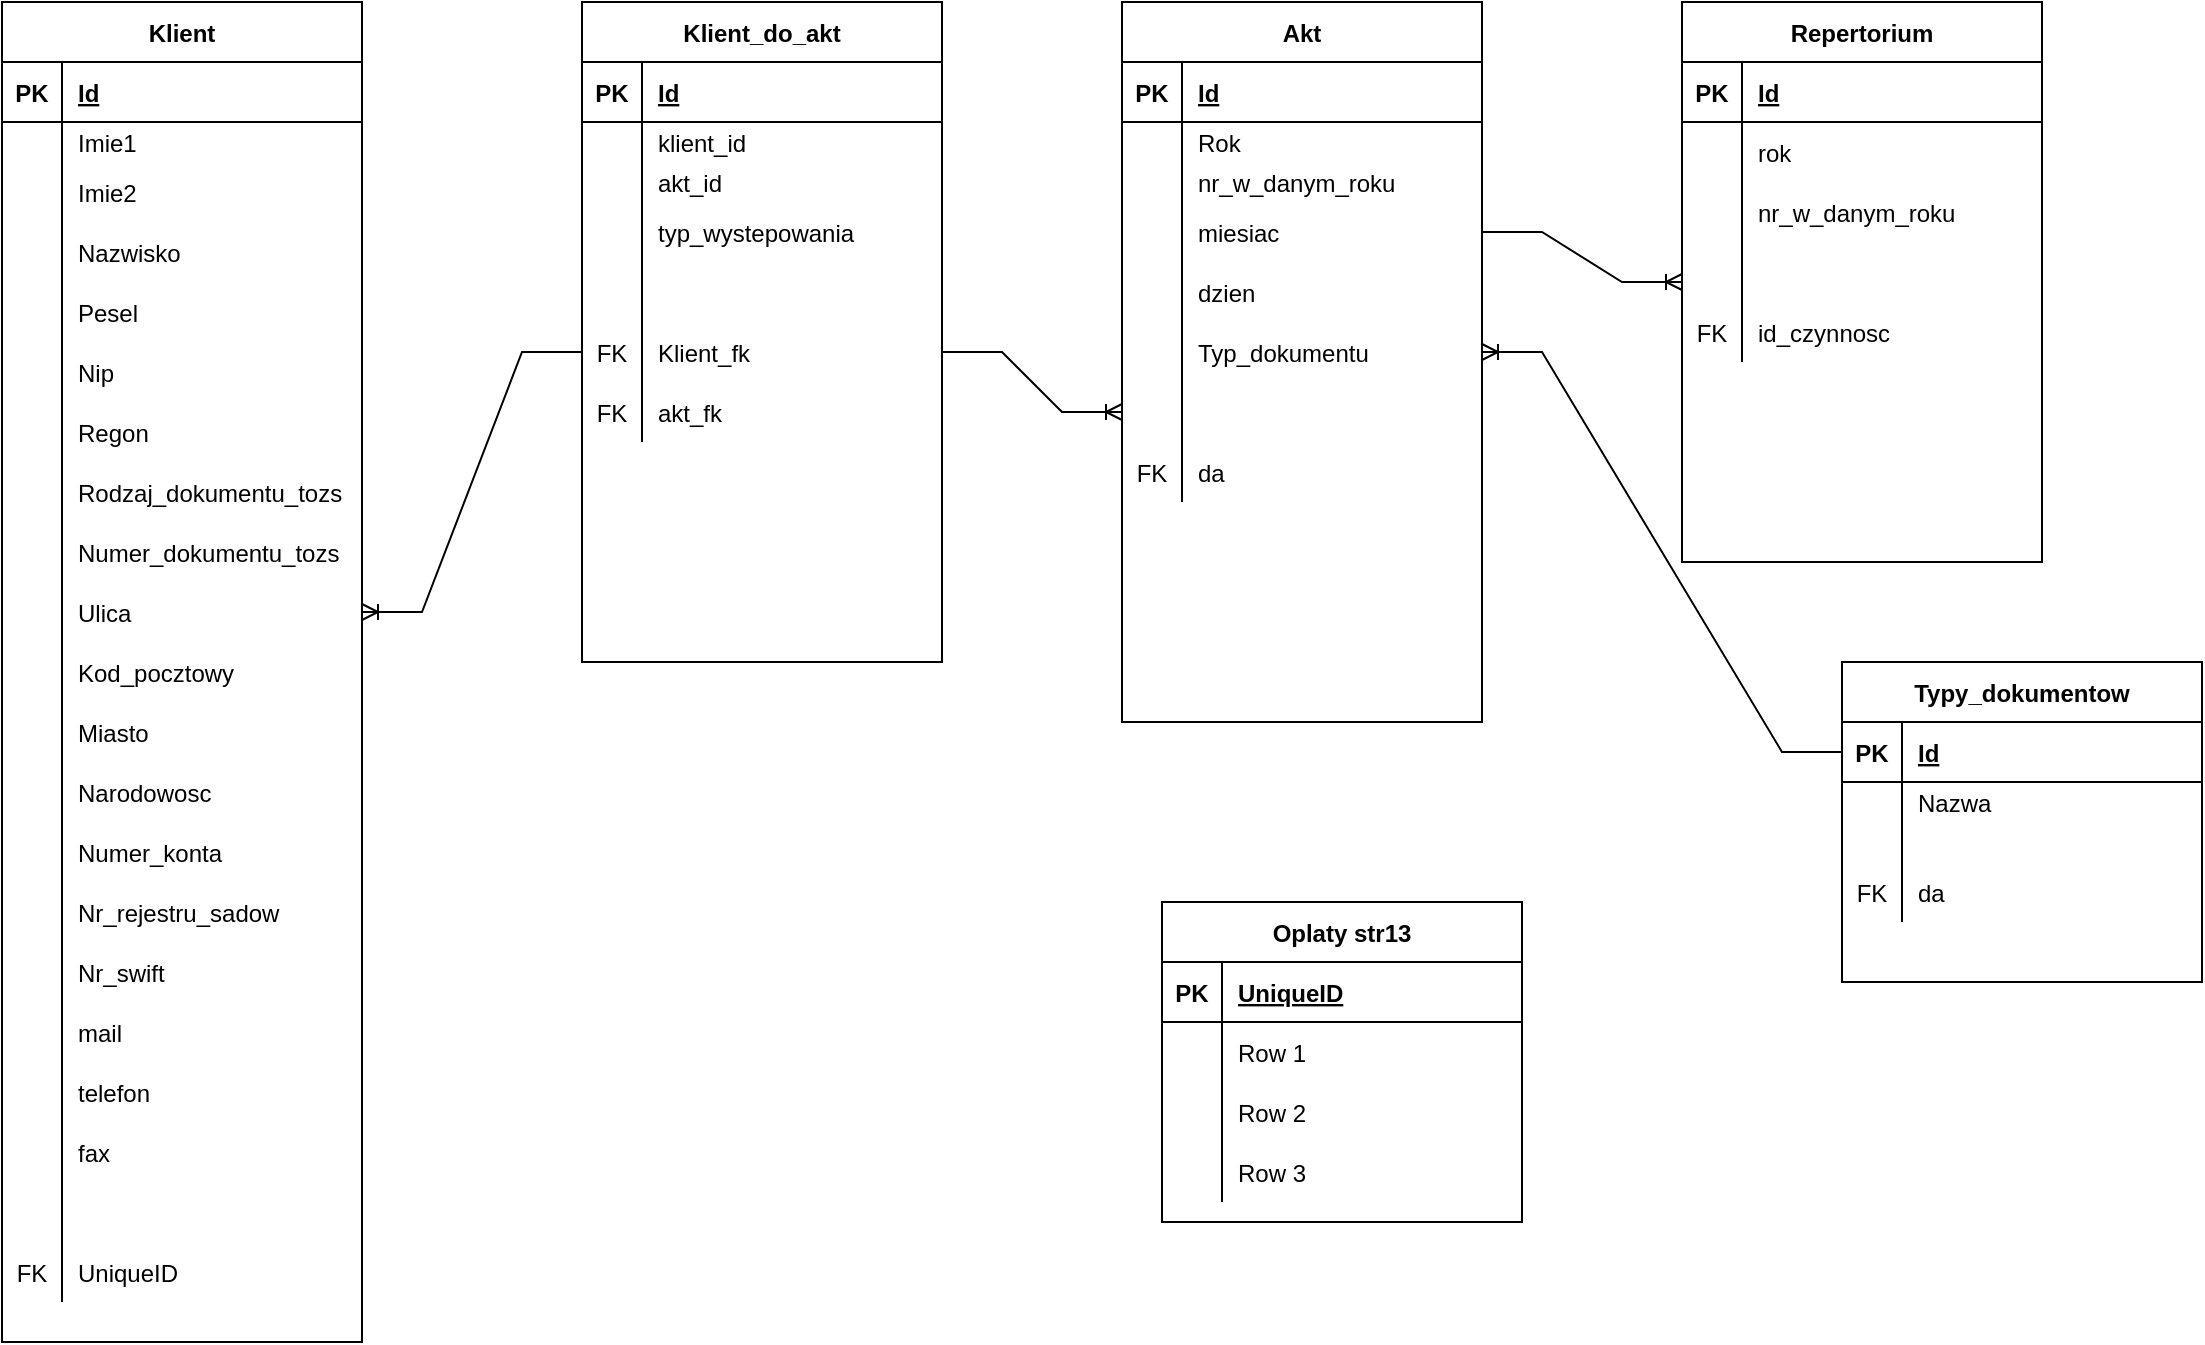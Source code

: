 <mxfile version="16.6.0" type="github">
  <diagram id="0uTQy1WssUXq1mA1DZ4O" name="Page-1">
    <mxGraphModel dx="1038" dy="1406" grid="1" gridSize="10" guides="1" tooltips="1" connect="1" arrows="1" fold="1" page="1" pageScale="1" pageWidth="1169" pageHeight="827" math="0" shadow="0">
      <root>
        <mxCell id="0" />
        <mxCell id="1" parent="0" />
        <mxCell id="pGgIDMDmdiVWQt8BRxln-1" value="Klient" style="shape=table;startSize=30;container=1;collapsible=1;childLayout=tableLayout;fixedRows=1;rowLines=0;fontStyle=1;align=center;resizeLast=1;" parent="1" vertex="1">
          <mxGeometry x="60" y="-750" width="180" height="670" as="geometry" />
        </mxCell>
        <mxCell id="pGgIDMDmdiVWQt8BRxln-2" value="" style="shape=tableRow;horizontal=0;startSize=0;swimlaneHead=0;swimlaneBody=0;fillColor=none;collapsible=0;dropTarget=0;points=[[0,0.5],[1,0.5]];portConstraint=eastwest;top=0;left=0;right=0;bottom=1;" parent="pGgIDMDmdiVWQt8BRxln-1" vertex="1">
          <mxGeometry y="30" width="180" height="30" as="geometry" />
        </mxCell>
        <mxCell id="pGgIDMDmdiVWQt8BRxln-3" value="PK" style="shape=partialRectangle;connectable=0;fillColor=none;top=0;left=0;bottom=0;right=0;fontStyle=1;overflow=hidden;" parent="pGgIDMDmdiVWQt8BRxln-2" vertex="1">
          <mxGeometry width="30" height="30" as="geometry">
            <mxRectangle width="30" height="30" as="alternateBounds" />
          </mxGeometry>
        </mxCell>
        <mxCell id="pGgIDMDmdiVWQt8BRxln-4" value="Id" style="shape=partialRectangle;connectable=0;fillColor=none;top=0;left=0;bottom=0;right=0;align=left;spacingLeft=6;fontStyle=5;overflow=hidden;" parent="pGgIDMDmdiVWQt8BRxln-2" vertex="1">
          <mxGeometry x="30" width="150" height="30" as="geometry">
            <mxRectangle width="150" height="30" as="alternateBounds" />
          </mxGeometry>
        </mxCell>
        <mxCell id="pGgIDMDmdiVWQt8BRxln-5" value="" style="shape=tableRow;horizontal=0;startSize=0;swimlaneHead=0;swimlaneBody=0;fillColor=none;collapsible=0;dropTarget=0;points=[[0,0.5],[1,0.5]];portConstraint=eastwest;top=0;left=0;right=0;bottom=0;" parent="pGgIDMDmdiVWQt8BRxln-1" vertex="1">
          <mxGeometry y="60" width="180" height="20" as="geometry" />
        </mxCell>
        <mxCell id="pGgIDMDmdiVWQt8BRxln-6" value="" style="shape=partialRectangle;connectable=0;fillColor=none;top=0;left=0;bottom=0;right=0;editable=1;overflow=hidden;" parent="pGgIDMDmdiVWQt8BRxln-5" vertex="1">
          <mxGeometry width="30" height="20" as="geometry">
            <mxRectangle width="30" height="20" as="alternateBounds" />
          </mxGeometry>
        </mxCell>
        <mxCell id="pGgIDMDmdiVWQt8BRxln-7" value="Imie1" style="shape=partialRectangle;connectable=0;fillColor=none;top=0;left=0;bottom=0;right=0;align=left;spacingLeft=6;overflow=hidden;" parent="pGgIDMDmdiVWQt8BRxln-5" vertex="1">
          <mxGeometry x="30" width="150" height="20" as="geometry">
            <mxRectangle width="150" height="20" as="alternateBounds" />
          </mxGeometry>
        </mxCell>
        <mxCell id="pGgIDMDmdiVWQt8BRxln-8" value="" style="shape=tableRow;horizontal=0;startSize=0;swimlaneHead=0;swimlaneBody=0;fillColor=none;collapsible=0;dropTarget=0;points=[[0,0.5],[1,0.5]];portConstraint=eastwest;top=0;left=0;right=0;bottom=0;" parent="pGgIDMDmdiVWQt8BRxln-1" vertex="1">
          <mxGeometry y="80" width="180" height="30" as="geometry" />
        </mxCell>
        <mxCell id="pGgIDMDmdiVWQt8BRxln-9" value="" style="shape=partialRectangle;connectable=0;fillColor=none;top=0;left=0;bottom=0;right=0;editable=1;overflow=hidden;" parent="pGgIDMDmdiVWQt8BRxln-8" vertex="1">
          <mxGeometry width="30" height="30" as="geometry">
            <mxRectangle width="30" height="30" as="alternateBounds" />
          </mxGeometry>
        </mxCell>
        <mxCell id="pGgIDMDmdiVWQt8BRxln-10" value="Imie2" style="shape=partialRectangle;connectable=0;fillColor=none;top=0;left=0;bottom=0;right=0;align=left;spacingLeft=6;overflow=hidden;" parent="pGgIDMDmdiVWQt8BRxln-8" vertex="1">
          <mxGeometry x="30" width="150" height="30" as="geometry">
            <mxRectangle width="150" height="30" as="alternateBounds" />
          </mxGeometry>
        </mxCell>
        <mxCell id="pGgIDMDmdiVWQt8BRxln-23" style="shape=tableRow;horizontal=0;startSize=0;swimlaneHead=0;swimlaneBody=0;fillColor=none;collapsible=0;dropTarget=0;points=[[0,0.5],[1,0.5]];portConstraint=eastwest;top=0;left=0;right=0;bottom=0;" parent="pGgIDMDmdiVWQt8BRxln-1" vertex="1">
          <mxGeometry y="110" width="180" height="30" as="geometry" />
        </mxCell>
        <mxCell id="pGgIDMDmdiVWQt8BRxln-24" style="shape=partialRectangle;connectable=0;fillColor=none;top=0;left=0;bottom=0;right=0;editable=1;overflow=hidden;" parent="pGgIDMDmdiVWQt8BRxln-23" vertex="1">
          <mxGeometry width="30" height="30" as="geometry">
            <mxRectangle width="30" height="30" as="alternateBounds" />
          </mxGeometry>
        </mxCell>
        <mxCell id="pGgIDMDmdiVWQt8BRxln-25" value="Nazwisko" style="shape=partialRectangle;connectable=0;fillColor=none;top=0;left=0;bottom=0;right=0;align=left;spacingLeft=6;overflow=hidden;" parent="pGgIDMDmdiVWQt8BRxln-23" vertex="1">
          <mxGeometry x="30" width="150" height="30" as="geometry">
            <mxRectangle width="150" height="30" as="alternateBounds" />
          </mxGeometry>
        </mxCell>
        <mxCell id="FclmwPgR4T5Eqn4D4Wno-4" style="shape=tableRow;horizontal=0;startSize=0;swimlaneHead=0;swimlaneBody=0;fillColor=none;collapsible=0;dropTarget=0;points=[[0,0.5],[1,0.5]];portConstraint=eastwest;top=0;left=0;right=0;bottom=0;" vertex="1" parent="pGgIDMDmdiVWQt8BRxln-1">
          <mxGeometry y="140" width="180" height="30" as="geometry" />
        </mxCell>
        <mxCell id="FclmwPgR4T5Eqn4D4Wno-5" style="shape=partialRectangle;connectable=0;fillColor=none;top=0;left=0;bottom=0;right=0;editable=1;overflow=hidden;" vertex="1" parent="FclmwPgR4T5Eqn4D4Wno-4">
          <mxGeometry width="30" height="30" as="geometry">
            <mxRectangle width="30" height="30" as="alternateBounds" />
          </mxGeometry>
        </mxCell>
        <mxCell id="FclmwPgR4T5Eqn4D4Wno-6" value="Pesel" style="shape=partialRectangle;connectable=0;fillColor=none;top=0;left=0;bottom=0;right=0;align=left;spacingLeft=6;overflow=hidden;" vertex="1" parent="FclmwPgR4T5Eqn4D4Wno-4">
          <mxGeometry x="30" width="150" height="30" as="geometry">
            <mxRectangle width="150" height="30" as="alternateBounds" />
          </mxGeometry>
        </mxCell>
        <mxCell id="FclmwPgR4T5Eqn4D4Wno-7" style="shape=tableRow;horizontal=0;startSize=0;swimlaneHead=0;swimlaneBody=0;fillColor=none;collapsible=0;dropTarget=0;points=[[0,0.5],[1,0.5]];portConstraint=eastwest;top=0;left=0;right=0;bottom=0;" vertex="1" parent="pGgIDMDmdiVWQt8BRxln-1">
          <mxGeometry y="170" width="180" height="30" as="geometry" />
        </mxCell>
        <mxCell id="FclmwPgR4T5Eqn4D4Wno-8" style="shape=partialRectangle;connectable=0;fillColor=none;top=0;left=0;bottom=0;right=0;editable=1;overflow=hidden;" vertex="1" parent="FclmwPgR4T5Eqn4D4Wno-7">
          <mxGeometry width="30" height="30" as="geometry">
            <mxRectangle width="30" height="30" as="alternateBounds" />
          </mxGeometry>
        </mxCell>
        <mxCell id="FclmwPgR4T5Eqn4D4Wno-9" value="Nip" style="shape=partialRectangle;connectable=0;fillColor=none;top=0;left=0;bottom=0;right=0;align=left;spacingLeft=6;overflow=hidden;" vertex="1" parent="FclmwPgR4T5Eqn4D4Wno-7">
          <mxGeometry x="30" width="150" height="30" as="geometry">
            <mxRectangle width="150" height="30" as="alternateBounds" />
          </mxGeometry>
        </mxCell>
        <mxCell id="FclmwPgR4T5Eqn4D4Wno-10" style="shape=tableRow;horizontal=0;startSize=0;swimlaneHead=0;swimlaneBody=0;fillColor=none;collapsible=0;dropTarget=0;points=[[0,0.5],[1,0.5]];portConstraint=eastwest;top=0;left=0;right=0;bottom=0;" vertex="1" parent="pGgIDMDmdiVWQt8BRxln-1">
          <mxGeometry y="200" width="180" height="30" as="geometry" />
        </mxCell>
        <mxCell id="FclmwPgR4T5Eqn4D4Wno-11" style="shape=partialRectangle;connectable=0;fillColor=none;top=0;left=0;bottom=0;right=0;editable=1;overflow=hidden;" vertex="1" parent="FclmwPgR4T5Eqn4D4Wno-10">
          <mxGeometry width="30" height="30" as="geometry">
            <mxRectangle width="30" height="30" as="alternateBounds" />
          </mxGeometry>
        </mxCell>
        <mxCell id="FclmwPgR4T5Eqn4D4Wno-12" value="Regon" style="shape=partialRectangle;connectable=0;fillColor=none;top=0;left=0;bottom=0;right=0;align=left;spacingLeft=6;overflow=hidden;" vertex="1" parent="FclmwPgR4T5Eqn4D4Wno-10">
          <mxGeometry x="30" width="150" height="30" as="geometry">
            <mxRectangle width="150" height="30" as="alternateBounds" />
          </mxGeometry>
        </mxCell>
        <mxCell id="FclmwPgR4T5Eqn4D4Wno-13" style="shape=tableRow;horizontal=0;startSize=0;swimlaneHead=0;swimlaneBody=0;fillColor=none;collapsible=0;dropTarget=0;points=[[0,0.5],[1,0.5]];portConstraint=eastwest;top=0;left=0;right=0;bottom=0;" vertex="1" parent="pGgIDMDmdiVWQt8BRxln-1">
          <mxGeometry y="230" width="180" height="30" as="geometry" />
        </mxCell>
        <mxCell id="FclmwPgR4T5Eqn4D4Wno-14" style="shape=partialRectangle;connectable=0;fillColor=none;top=0;left=0;bottom=0;right=0;editable=1;overflow=hidden;" vertex="1" parent="FclmwPgR4T5Eqn4D4Wno-13">
          <mxGeometry width="30" height="30" as="geometry">
            <mxRectangle width="30" height="30" as="alternateBounds" />
          </mxGeometry>
        </mxCell>
        <mxCell id="FclmwPgR4T5Eqn4D4Wno-15" value="Rodzaj_dokumentu_tozs" style="shape=partialRectangle;connectable=0;fillColor=none;top=0;left=0;bottom=0;right=0;align=left;spacingLeft=6;overflow=hidden;" vertex="1" parent="FclmwPgR4T5Eqn4D4Wno-13">
          <mxGeometry x="30" width="150" height="30" as="geometry">
            <mxRectangle width="150" height="30" as="alternateBounds" />
          </mxGeometry>
        </mxCell>
        <mxCell id="FclmwPgR4T5Eqn4D4Wno-16" style="shape=tableRow;horizontal=0;startSize=0;swimlaneHead=0;swimlaneBody=0;fillColor=none;collapsible=0;dropTarget=0;points=[[0,0.5],[1,0.5]];portConstraint=eastwest;top=0;left=0;right=0;bottom=0;" vertex="1" parent="pGgIDMDmdiVWQt8BRxln-1">
          <mxGeometry y="260" width="180" height="30" as="geometry" />
        </mxCell>
        <mxCell id="FclmwPgR4T5Eqn4D4Wno-17" style="shape=partialRectangle;connectable=0;fillColor=none;top=0;left=0;bottom=0;right=0;editable=1;overflow=hidden;" vertex="1" parent="FclmwPgR4T5Eqn4D4Wno-16">
          <mxGeometry width="30" height="30" as="geometry">
            <mxRectangle width="30" height="30" as="alternateBounds" />
          </mxGeometry>
        </mxCell>
        <mxCell id="FclmwPgR4T5Eqn4D4Wno-18" value="Numer_dokumentu_tozs" style="shape=partialRectangle;connectable=0;fillColor=none;top=0;left=0;bottom=0;right=0;align=left;spacingLeft=6;overflow=hidden;" vertex="1" parent="FclmwPgR4T5Eqn4D4Wno-16">
          <mxGeometry x="30" width="150" height="30" as="geometry">
            <mxRectangle width="150" height="30" as="alternateBounds" />
          </mxGeometry>
        </mxCell>
        <mxCell id="pGgIDMDmdiVWQt8BRxln-32" style="shape=tableRow;horizontal=0;startSize=0;swimlaneHead=0;swimlaneBody=0;fillColor=none;collapsible=0;dropTarget=0;points=[[0,0.5],[1,0.5]];portConstraint=eastwest;top=0;left=0;right=0;bottom=0;" parent="pGgIDMDmdiVWQt8BRxln-1" vertex="1">
          <mxGeometry y="290" width="180" height="30" as="geometry" />
        </mxCell>
        <mxCell id="pGgIDMDmdiVWQt8BRxln-33" style="shape=partialRectangle;connectable=0;fillColor=none;top=0;left=0;bottom=0;right=0;editable=1;overflow=hidden;" parent="pGgIDMDmdiVWQt8BRxln-32" vertex="1">
          <mxGeometry width="30" height="30" as="geometry">
            <mxRectangle width="30" height="30" as="alternateBounds" />
          </mxGeometry>
        </mxCell>
        <mxCell id="pGgIDMDmdiVWQt8BRxln-34" value="Ulica" style="shape=partialRectangle;connectable=0;fillColor=none;top=0;left=0;bottom=0;right=0;align=left;spacingLeft=6;overflow=hidden;" parent="pGgIDMDmdiVWQt8BRxln-32" vertex="1">
          <mxGeometry x="30" width="150" height="30" as="geometry">
            <mxRectangle width="150" height="30" as="alternateBounds" />
          </mxGeometry>
        </mxCell>
        <mxCell id="pGgIDMDmdiVWQt8BRxln-26" style="shape=tableRow;horizontal=0;startSize=0;swimlaneHead=0;swimlaneBody=0;fillColor=none;collapsible=0;dropTarget=0;points=[[0,0.5],[1,0.5]];portConstraint=eastwest;top=0;left=0;right=0;bottom=0;" parent="pGgIDMDmdiVWQt8BRxln-1" vertex="1">
          <mxGeometry y="320" width="180" height="30" as="geometry" />
        </mxCell>
        <mxCell id="pGgIDMDmdiVWQt8BRxln-27" style="shape=partialRectangle;connectable=0;fillColor=none;top=0;left=0;bottom=0;right=0;editable=1;overflow=hidden;" parent="pGgIDMDmdiVWQt8BRxln-26" vertex="1">
          <mxGeometry width="30" height="30" as="geometry">
            <mxRectangle width="30" height="30" as="alternateBounds" />
          </mxGeometry>
        </mxCell>
        <mxCell id="pGgIDMDmdiVWQt8BRxln-28" value="Kod_pocztowy" style="shape=partialRectangle;connectable=0;fillColor=none;top=0;left=0;bottom=0;right=0;align=left;spacingLeft=6;overflow=hidden;" parent="pGgIDMDmdiVWQt8BRxln-26" vertex="1">
          <mxGeometry x="30" width="150" height="30" as="geometry">
            <mxRectangle width="150" height="30" as="alternateBounds" />
          </mxGeometry>
        </mxCell>
        <mxCell id="pGgIDMDmdiVWQt8BRxln-29" style="shape=tableRow;horizontal=0;startSize=0;swimlaneHead=0;swimlaneBody=0;fillColor=none;collapsible=0;dropTarget=0;points=[[0,0.5],[1,0.5]];portConstraint=eastwest;top=0;left=0;right=0;bottom=0;" parent="pGgIDMDmdiVWQt8BRxln-1" vertex="1">
          <mxGeometry y="350" width="180" height="30" as="geometry" />
        </mxCell>
        <mxCell id="pGgIDMDmdiVWQt8BRxln-30" style="shape=partialRectangle;connectable=0;fillColor=none;top=0;left=0;bottom=0;right=0;editable=1;overflow=hidden;" parent="pGgIDMDmdiVWQt8BRxln-29" vertex="1">
          <mxGeometry width="30" height="30" as="geometry">
            <mxRectangle width="30" height="30" as="alternateBounds" />
          </mxGeometry>
        </mxCell>
        <mxCell id="pGgIDMDmdiVWQt8BRxln-31" value="Miasto" style="shape=partialRectangle;connectable=0;fillColor=none;top=0;left=0;bottom=0;right=0;align=left;spacingLeft=6;overflow=hidden;" parent="pGgIDMDmdiVWQt8BRxln-29" vertex="1">
          <mxGeometry x="30" width="150" height="30" as="geometry">
            <mxRectangle width="150" height="30" as="alternateBounds" />
          </mxGeometry>
        </mxCell>
        <mxCell id="pGgIDMDmdiVWQt8BRxln-20" style="shape=tableRow;horizontal=0;startSize=0;swimlaneHead=0;swimlaneBody=0;fillColor=none;collapsible=0;dropTarget=0;points=[[0,0.5],[1,0.5]];portConstraint=eastwest;top=0;left=0;right=0;bottom=0;" parent="pGgIDMDmdiVWQt8BRxln-1" vertex="1">
          <mxGeometry y="380" width="180" height="30" as="geometry" />
        </mxCell>
        <mxCell id="pGgIDMDmdiVWQt8BRxln-21" style="shape=partialRectangle;connectable=0;fillColor=none;top=0;left=0;bottom=0;right=0;editable=1;overflow=hidden;" parent="pGgIDMDmdiVWQt8BRxln-20" vertex="1">
          <mxGeometry width="30" height="30" as="geometry">
            <mxRectangle width="30" height="30" as="alternateBounds" />
          </mxGeometry>
        </mxCell>
        <mxCell id="pGgIDMDmdiVWQt8BRxln-22" value="Narodowosc    " style="shape=partialRectangle;connectable=0;fillColor=none;top=0;left=0;bottom=0;right=0;align=left;spacingLeft=6;overflow=hidden;" parent="pGgIDMDmdiVWQt8BRxln-20" vertex="1">
          <mxGeometry x="30" width="150" height="30" as="geometry">
            <mxRectangle width="150" height="30" as="alternateBounds" />
          </mxGeometry>
        </mxCell>
        <mxCell id="FclmwPgR4T5Eqn4D4Wno-1" style="shape=tableRow;horizontal=0;startSize=0;swimlaneHead=0;swimlaneBody=0;fillColor=none;collapsible=0;dropTarget=0;points=[[0,0.5],[1,0.5]];portConstraint=eastwest;top=0;left=0;right=0;bottom=0;" vertex="1" parent="pGgIDMDmdiVWQt8BRxln-1">
          <mxGeometry y="410" width="180" height="30" as="geometry" />
        </mxCell>
        <mxCell id="FclmwPgR4T5Eqn4D4Wno-2" style="shape=partialRectangle;connectable=0;fillColor=none;top=0;left=0;bottom=0;right=0;editable=1;overflow=hidden;" vertex="1" parent="FclmwPgR4T5Eqn4D4Wno-1">
          <mxGeometry width="30" height="30" as="geometry">
            <mxRectangle width="30" height="30" as="alternateBounds" />
          </mxGeometry>
        </mxCell>
        <mxCell id="FclmwPgR4T5Eqn4D4Wno-3" value="Numer_konta" style="shape=partialRectangle;connectable=0;fillColor=none;top=0;left=0;bottom=0;right=0;align=left;spacingLeft=6;overflow=hidden;" vertex="1" parent="FclmwPgR4T5Eqn4D4Wno-1">
          <mxGeometry x="30" width="150" height="30" as="geometry">
            <mxRectangle width="150" height="30" as="alternateBounds" />
          </mxGeometry>
        </mxCell>
        <mxCell id="FclmwPgR4T5Eqn4D4Wno-19" style="shape=tableRow;horizontal=0;startSize=0;swimlaneHead=0;swimlaneBody=0;fillColor=none;collapsible=0;dropTarget=0;points=[[0,0.5],[1,0.5]];portConstraint=eastwest;top=0;left=0;right=0;bottom=0;" vertex="1" parent="pGgIDMDmdiVWQt8BRxln-1">
          <mxGeometry y="440" width="180" height="30" as="geometry" />
        </mxCell>
        <mxCell id="FclmwPgR4T5Eqn4D4Wno-20" style="shape=partialRectangle;connectable=0;fillColor=none;top=0;left=0;bottom=0;right=0;editable=1;overflow=hidden;" vertex="1" parent="FclmwPgR4T5Eqn4D4Wno-19">
          <mxGeometry width="30" height="30" as="geometry">
            <mxRectangle width="30" height="30" as="alternateBounds" />
          </mxGeometry>
        </mxCell>
        <mxCell id="FclmwPgR4T5Eqn4D4Wno-21" value="Nr_rejestru_sadow" style="shape=partialRectangle;connectable=0;fillColor=none;top=0;left=0;bottom=0;right=0;align=left;spacingLeft=6;overflow=hidden;" vertex="1" parent="FclmwPgR4T5Eqn4D4Wno-19">
          <mxGeometry x="30" width="150" height="30" as="geometry">
            <mxRectangle width="150" height="30" as="alternateBounds" />
          </mxGeometry>
        </mxCell>
        <mxCell id="FclmwPgR4T5Eqn4D4Wno-22" style="shape=tableRow;horizontal=0;startSize=0;swimlaneHead=0;swimlaneBody=0;fillColor=none;collapsible=0;dropTarget=0;points=[[0,0.5],[1,0.5]];portConstraint=eastwest;top=0;left=0;right=0;bottom=0;" vertex="1" parent="pGgIDMDmdiVWQt8BRxln-1">
          <mxGeometry y="470" width="180" height="30" as="geometry" />
        </mxCell>
        <mxCell id="FclmwPgR4T5Eqn4D4Wno-23" style="shape=partialRectangle;connectable=0;fillColor=none;top=0;left=0;bottom=0;right=0;editable=1;overflow=hidden;" vertex="1" parent="FclmwPgR4T5Eqn4D4Wno-22">
          <mxGeometry width="30" height="30" as="geometry">
            <mxRectangle width="30" height="30" as="alternateBounds" />
          </mxGeometry>
        </mxCell>
        <mxCell id="FclmwPgR4T5Eqn4D4Wno-24" value="Nr_swift" style="shape=partialRectangle;connectable=0;fillColor=none;top=0;left=0;bottom=0;right=0;align=left;spacingLeft=6;overflow=hidden;" vertex="1" parent="FclmwPgR4T5Eqn4D4Wno-22">
          <mxGeometry x="30" width="150" height="30" as="geometry">
            <mxRectangle width="150" height="30" as="alternateBounds" />
          </mxGeometry>
        </mxCell>
        <mxCell id="FclmwPgR4T5Eqn4D4Wno-25" style="shape=tableRow;horizontal=0;startSize=0;swimlaneHead=0;swimlaneBody=0;fillColor=none;collapsible=0;dropTarget=0;points=[[0,0.5],[1,0.5]];portConstraint=eastwest;top=0;left=0;right=0;bottom=0;" vertex="1" parent="pGgIDMDmdiVWQt8BRxln-1">
          <mxGeometry y="500" width="180" height="30" as="geometry" />
        </mxCell>
        <mxCell id="FclmwPgR4T5Eqn4D4Wno-26" style="shape=partialRectangle;connectable=0;fillColor=none;top=0;left=0;bottom=0;right=0;editable=1;overflow=hidden;" vertex="1" parent="FclmwPgR4T5Eqn4D4Wno-25">
          <mxGeometry width="30" height="30" as="geometry">
            <mxRectangle width="30" height="30" as="alternateBounds" />
          </mxGeometry>
        </mxCell>
        <mxCell id="FclmwPgR4T5Eqn4D4Wno-27" value="mail" style="shape=partialRectangle;connectable=0;fillColor=none;top=0;left=0;bottom=0;right=0;align=left;spacingLeft=6;overflow=hidden;" vertex="1" parent="FclmwPgR4T5Eqn4D4Wno-25">
          <mxGeometry x="30" width="150" height="30" as="geometry">
            <mxRectangle width="150" height="30" as="alternateBounds" />
          </mxGeometry>
        </mxCell>
        <mxCell id="FclmwPgR4T5Eqn4D4Wno-28" style="shape=tableRow;horizontal=0;startSize=0;swimlaneHead=0;swimlaneBody=0;fillColor=none;collapsible=0;dropTarget=0;points=[[0,0.5],[1,0.5]];portConstraint=eastwest;top=0;left=0;right=0;bottom=0;" vertex="1" parent="pGgIDMDmdiVWQt8BRxln-1">
          <mxGeometry y="530" width="180" height="30" as="geometry" />
        </mxCell>
        <mxCell id="FclmwPgR4T5Eqn4D4Wno-29" style="shape=partialRectangle;connectable=0;fillColor=none;top=0;left=0;bottom=0;right=0;editable=1;overflow=hidden;" vertex="1" parent="FclmwPgR4T5Eqn4D4Wno-28">
          <mxGeometry width="30" height="30" as="geometry">
            <mxRectangle width="30" height="30" as="alternateBounds" />
          </mxGeometry>
        </mxCell>
        <mxCell id="FclmwPgR4T5Eqn4D4Wno-30" value="telefon" style="shape=partialRectangle;connectable=0;fillColor=none;top=0;left=0;bottom=0;right=0;align=left;spacingLeft=6;overflow=hidden;" vertex="1" parent="FclmwPgR4T5Eqn4D4Wno-28">
          <mxGeometry x="30" width="150" height="30" as="geometry">
            <mxRectangle width="150" height="30" as="alternateBounds" />
          </mxGeometry>
        </mxCell>
        <mxCell id="FclmwPgR4T5Eqn4D4Wno-31" style="shape=tableRow;horizontal=0;startSize=0;swimlaneHead=0;swimlaneBody=0;fillColor=none;collapsible=0;dropTarget=0;points=[[0,0.5],[1,0.5]];portConstraint=eastwest;top=0;left=0;right=0;bottom=0;" vertex="1" parent="pGgIDMDmdiVWQt8BRxln-1">
          <mxGeometry y="560" width="180" height="30" as="geometry" />
        </mxCell>
        <mxCell id="FclmwPgR4T5Eqn4D4Wno-32" style="shape=partialRectangle;connectable=0;fillColor=none;top=0;left=0;bottom=0;right=0;editable=1;overflow=hidden;" vertex="1" parent="FclmwPgR4T5Eqn4D4Wno-31">
          <mxGeometry width="30" height="30" as="geometry">
            <mxRectangle width="30" height="30" as="alternateBounds" />
          </mxGeometry>
        </mxCell>
        <mxCell id="FclmwPgR4T5Eqn4D4Wno-33" value="fax" style="shape=partialRectangle;connectable=0;fillColor=none;top=0;left=0;bottom=0;right=0;align=left;spacingLeft=6;overflow=hidden;" vertex="1" parent="FclmwPgR4T5Eqn4D4Wno-31">
          <mxGeometry x="30" width="150" height="30" as="geometry">
            <mxRectangle width="150" height="30" as="alternateBounds" />
          </mxGeometry>
        </mxCell>
        <mxCell id="pGgIDMDmdiVWQt8BRxln-11" value="" style="shape=tableRow;horizontal=0;startSize=0;swimlaneHead=0;swimlaneBody=0;fillColor=none;collapsible=0;dropTarget=0;points=[[0,0.5],[1,0.5]];portConstraint=eastwest;top=0;left=0;right=0;bottom=0;" parent="pGgIDMDmdiVWQt8BRxln-1" vertex="1">
          <mxGeometry y="590" width="180" height="30" as="geometry" />
        </mxCell>
        <mxCell id="pGgIDMDmdiVWQt8BRxln-12" value="" style="shape=partialRectangle;connectable=0;fillColor=none;top=0;left=0;bottom=0;right=0;editable=1;overflow=hidden;" parent="pGgIDMDmdiVWQt8BRxln-11" vertex="1">
          <mxGeometry width="30" height="30" as="geometry">
            <mxRectangle width="30" height="30" as="alternateBounds" />
          </mxGeometry>
        </mxCell>
        <mxCell id="pGgIDMDmdiVWQt8BRxln-13" value="" style="shape=partialRectangle;connectable=0;fillColor=none;top=0;left=0;bottom=0;right=0;align=left;spacingLeft=6;overflow=hidden;" parent="pGgIDMDmdiVWQt8BRxln-11" vertex="1">
          <mxGeometry x="30" width="150" height="30" as="geometry">
            <mxRectangle width="150" height="30" as="alternateBounds" />
          </mxGeometry>
        </mxCell>
        <mxCell id="pGgIDMDmdiVWQt8BRxln-14" value="" style="shape=tableRow;horizontal=0;startSize=0;swimlaneHead=0;swimlaneBody=0;fillColor=none;collapsible=0;dropTarget=0;points=[[0,0.5],[1,0.5]];portConstraint=eastwest;top=0;left=0;right=0;bottom=0;" parent="pGgIDMDmdiVWQt8BRxln-1" vertex="1">
          <mxGeometry y="620" width="180" height="30" as="geometry" />
        </mxCell>
        <mxCell id="pGgIDMDmdiVWQt8BRxln-15" value="FK" style="shape=partialRectangle;connectable=0;fillColor=none;top=0;left=0;bottom=0;right=0;fontStyle=0;overflow=hidden;" parent="pGgIDMDmdiVWQt8BRxln-14" vertex="1">
          <mxGeometry width="30" height="30" as="geometry">
            <mxRectangle width="30" height="30" as="alternateBounds" />
          </mxGeometry>
        </mxCell>
        <mxCell id="pGgIDMDmdiVWQt8BRxln-16" value="UniqueID" style="shape=partialRectangle;connectable=0;fillColor=none;top=0;left=0;bottom=0;right=0;align=left;spacingLeft=6;fontStyle=0;overflow=hidden;" parent="pGgIDMDmdiVWQt8BRxln-14" vertex="1">
          <mxGeometry x="30" width="150" height="30" as="geometry">
            <mxRectangle width="150" height="30" as="alternateBounds" />
          </mxGeometry>
        </mxCell>
        <mxCell id="pGgIDMDmdiVWQt8BRxln-83" value="Akt" style="shape=table;startSize=30;container=1;collapsible=1;childLayout=tableLayout;fixedRows=1;rowLines=0;fontStyle=1;align=center;resizeLast=1;" parent="1" vertex="1">
          <mxGeometry x="620" y="-750" width="180" height="360" as="geometry">
            <mxRectangle x="630" y="-773" width="50" height="30" as="alternateBounds" />
          </mxGeometry>
        </mxCell>
        <mxCell id="pGgIDMDmdiVWQt8BRxln-84" value="" style="shape=tableRow;horizontal=0;startSize=0;swimlaneHead=0;swimlaneBody=0;fillColor=none;collapsible=0;dropTarget=0;points=[[0,0.5],[1,0.5]];portConstraint=eastwest;top=0;left=0;right=0;bottom=1;" parent="pGgIDMDmdiVWQt8BRxln-83" vertex="1">
          <mxGeometry y="30" width="180" height="30" as="geometry" />
        </mxCell>
        <mxCell id="pGgIDMDmdiVWQt8BRxln-85" value="PK" style="shape=partialRectangle;connectable=0;fillColor=none;top=0;left=0;bottom=0;right=0;fontStyle=1;overflow=hidden;" parent="pGgIDMDmdiVWQt8BRxln-84" vertex="1">
          <mxGeometry width="30" height="30" as="geometry">
            <mxRectangle width="30" height="30" as="alternateBounds" />
          </mxGeometry>
        </mxCell>
        <mxCell id="pGgIDMDmdiVWQt8BRxln-86" value="Id" style="shape=partialRectangle;connectable=0;fillColor=none;top=0;left=0;bottom=0;right=0;align=left;spacingLeft=6;fontStyle=5;overflow=hidden;" parent="pGgIDMDmdiVWQt8BRxln-84" vertex="1">
          <mxGeometry x="30" width="150" height="30" as="geometry">
            <mxRectangle width="150" height="30" as="alternateBounds" />
          </mxGeometry>
        </mxCell>
        <mxCell id="pGgIDMDmdiVWQt8BRxln-87" value="" style="shape=tableRow;horizontal=0;startSize=0;swimlaneHead=0;swimlaneBody=0;fillColor=none;collapsible=0;dropTarget=0;points=[[0,0.5],[1,0.5]];portConstraint=eastwest;top=0;left=0;right=0;bottom=0;" parent="pGgIDMDmdiVWQt8BRxln-83" vertex="1">
          <mxGeometry y="60" width="180" height="20" as="geometry" />
        </mxCell>
        <mxCell id="pGgIDMDmdiVWQt8BRxln-88" value="" style="shape=partialRectangle;connectable=0;fillColor=none;top=0;left=0;bottom=0;right=0;editable=1;overflow=hidden;" parent="pGgIDMDmdiVWQt8BRxln-87" vertex="1">
          <mxGeometry width="30" height="20" as="geometry">
            <mxRectangle width="30" height="20" as="alternateBounds" />
          </mxGeometry>
        </mxCell>
        <mxCell id="pGgIDMDmdiVWQt8BRxln-89" value="Rok" style="shape=partialRectangle;connectable=0;fillColor=none;top=0;left=0;bottom=0;right=0;align=left;spacingLeft=6;overflow=hidden;" parent="pGgIDMDmdiVWQt8BRxln-87" vertex="1">
          <mxGeometry x="30" width="150" height="20" as="geometry">
            <mxRectangle width="150" height="20" as="alternateBounds" />
          </mxGeometry>
        </mxCell>
        <mxCell id="pGgIDMDmdiVWQt8BRxln-115" value="" style="shape=tableRow;horizontal=0;startSize=0;swimlaneHead=0;swimlaneBody=0;fillColor=none;collapsible=0;dropTarget=0;points=[[0,0.5],[1,0.5]];portConstraint=eastwest;top=0;left=0;right=0;bottom=0;" parent="pGgIDMDmdiVWQt8BRxln-83" vertex="1">
          <mxGeometry y="80" width="180" height="20" as="geometry" />
        </mxCell>
        <mxCell id="pGgIDMDmdiVWQt8BRxln-116" value="" style="shape=partialRectangle;connectable=0;fillColor=none;top=0;left=0;bottom=0;right=0;editable=1;overflow=hidden;" parent="pGgIDMDmdiVWQt8BRxln-115" vertex="1">
          <mxGeometry width="30" height="20" as="geometry">
            <mxRectangle width="30" height="20" as="alternateBounds" />
          </mxGeometry>
        </mxCell>
        <mxCell id="pGgIDMDmdiVWQt8BRxln-117" value="nr_w_danym_roku" style="shape=partialRectangle;connectable=0;fillColor=none;top=0;left=0;bottom=0;right=0;align=left;spacingLeft=6;overflow=hidden;" parent="pGgIDMDmdiVWQt8BRxln-115" vertex="1">
          <mxGeometry x="30" width="150" height="20" as="geometry">
            <mxRectangle width="150" height="20" as="alternateBounds" />
          </mxGeometry>
        </mxCell>
        <mxCell id="pGgIDMDmdiVWQt8BRxln-90" value="" style="shape=tableRow;horizontal=0;startSize=0;swimlaneHead=0;swimlaneBody=0;fillColor=none;collapsible=0;dropTarget=0;points=[[0,0.5],[1,0.5]];portConstraint=eastwest;top=0;left=0;right=0;bottom=0;" parent="pGgIDMDmdiVWQt8BRxln-83" vertex="1">
          <mxGeometry y="100" width="180" height="30" as="geometry" />
        </mxCell>
        <mxCell id="pGgIDMDmdiVWQt8BRxln-91" value="" style="shape=partialRectangle;connectable=0;fillColor=none;top=0;left=0;bottom=0;right=0;editable=1;overflow=hidden;" parent="pGgIDMDmdiVWQt8BRxln-90" vertex="1">
          <mxGeometry width="30" height="30" as="geometry">
            <mxRectangle width="30" height="30" as="alternateBounds" />
          </mxGeometry>
        </mxCell>
        <mxCell id="pGgIDMDmdiVWQt8BRxln-92" value="miesiac" style="shape=partialRectangle;connectable=0;fillColor=none;top=0;left=0;bottom=0;right=0;align=left;spacingLeft=6;overflow=hidden;" parent="pGgIDMDmdiVWQt8BRxln-90" vertex="1">
          <mxGeometry x="30" width="150" height="30" as="geometry">
            <mxRectangle width="150" height="30" as="alternateBounds" />
          </mxGeometry>
        </mxCell>
        <mxCell id="pGgIDMDmdiVWQt8BRxln-93" style="shape=tableRow;horizontal=0;startSize=0;swimlaneHead=0;swimlaneBody=0;fillColor=none;collapsible=0;dropTarget=0;points=[[0,0.5],[1,0.5]];portConstraint=eastwest;top=0;left=0;right=0;bottom=0;" parent="pGgIDMDmdiVWQt8BRxln-83" vertex="1">
          <mxGeometry y="130" width="180" height="30" as="geometry" />
        </mxCell>
        <mxCell id="pGgIDMDmdiVWQt8BRxln-94" style="shape=partialRectangle;connectable=0;fillColor=none;top=0;left=0;bottom=0;right=0;editable=1;overflow=hidden;" parent="pGgIDMDmdiVWQt8BRxln-93" vertex="1">
          <mxGeometry width="30" height="30" as="geometry">
            <mxRectangle width="30" height="30" as="alternateBounds" />
          </mxGeometry>
        </mxCell>
        <mxCell id="pGgIDMDmdiVWQt8BRxln-95" value="dzien" style="shape=partialRectangle;connectable=0;fillColor=none;top=0;left=0;bottom=0;right=0;align=left;spacingLeft=6;overflow=hidden;" parent="pGgIDMDmdiVWQt8BRxln-93" vertex="1">
          <mxGeometry x="30" width="150" height="30" as="geometry">
            <mxRectangle width="150" height="30" as="alternateBounds" />
          </mxGeometry>
        </mxCell>
        <mxCell id="pGgIDMDmdiVWQt8BRxln-96" style="shape=tableRow;horizontal=0;startSize=0;swimlaneHead=0;swimlaneBody=0;fillColor=none;collapsible=0;dropTarget=0;points=[[0,0.5],[1,0.5]];portConstraint=eastwest;top=0;left=0;right=0;bottom=0;" parent="pGgIDMDmdiVWQt8BRxln-83" vertex="1">
          <mxGeometry y="160" width="180" height="30" as="geometry" />
        </mxCell>
        <mxCell id="pGgIDMDmdiVWQt8BRxln-97" style="shape=partialRectangle;connectable=0;fillColor=none;top=0;left=0;bottom=0;right=0;editable=1;overflow=hidden;" parent="pGgIDMDmdiVWQt8BRxln-96" vertex="1">
          <mxGeometry width="30" height="30" as="geometry">
            <mxRectangle width="30" height="30" as="alternateBounds" />
          </mxGeometry>
        </mxCell>
        <mxCell id="pGgIDMDmdiVWQt8BRxln-98" value="Typ_dokumentu" style="shape=partialRectangle;connectable=0;fillColor=none;top=0;left=0;bottom=0;right=0;align=left;spacingLeft=6;overflow=hidden;" parent="pGgIDMDmdiVWQt8BRxln-96" vertex="1">
          <mxGeometry x="30" width="150" height="30" as="geometry">
            <mxRectangle width="150" height="30" as="alternateBounds" />
          </mxGeometry>
        </mxCell>
        <mxCell id="pGgIDMDmdiVWQt8BRxln-99" style="shape=tableRow;horizontal=0;startSize=0;swimlaneHead=0;swimlaneBody=0;fillColor=none;collapsible=0;dropTarget=0;points=[[0,0.5],[1,0.5]];portConstraint=eastwest;top=0;left=0;right=0;bottom=0;" parent="pGgIDMDmdiVWQt8BRxln-83" vertex="1">
          <mxGeometry y="190" width="180" height="30" as="geometry" />
        </mxCell>
        <mxCell id="pGgIDMDmdiVWQt8BRxln-100" style="shape=partialRectangle;connectable=0;fillColor=none;top=0;left=0;bottom=0;right=0;editable=1;overflow=hidden;" parent="pGgIDMDmdiVWQt8BRxln-99" vertex="1">
          <mxGeometry width="30" height="30" as="geometry">
            <mxRectangle width="30" height="30" as="alternateBounds" />
          </mxGeometry>
        </mxCell>
        <mxCell id="pGgIDMDmdiVWQt8BRxln-101" value="" style="shape=partialRectangle;connectable=0;fillColor=none;top=0;left=0;bottom=0;right=0;align=left;spacingLeft=6;overflow=hidden;" parent="pGgIDMDmdiVWQt8BRxln-99" vertex="1">
          <mxGeometry x="30" width="150" height="30" as="geometry">
            <mxRectangle width="150" height="30" as="alternateBounds" />
          </mxGeometry>
        </mxCell>
        <mxCell id="pGgIDMDmdiVWQt8BRxln-111" value="" style="shape=tableRow;horizontal=0;startSize=0;swimlaneHead=0;swimlaneBody=0;fillColor=none;collapsible=0;dropTarget=0;points=[[0,0.5],[1,0.5]];portConstraint=eastwest;top=0;left=0;right=0;bottom=0;" parent="pGgIDMDmdiVWQt8BRxln-83" vertex="1">
          <mxGeometry y="220" width="180" height="30" as="geometry" />
        </mxCell>
        <mxCell id="pGgIDMDmdiVWQt8BRxln-112" value="FK" style="shape=partialRectangle;connectable=0;fillColor=none;top=0;left=0;bottom=0;right=0;fontStyle=0;overflow=hidden;" parent="pGgIDMDmdiVWQt8BRxln-111" vertex="1">
          <mxGeometry width="30" height="30" as="geometry">
            <mxRectangle width="30" height="30" as="alternateBounds" />
          </mxGeometry>
        </mxCell>
        <mxCell id="pGgIDMDmdiVWQt8BRxln-113" value="da" style="shape=partialRectangle;connectable=0;fillColor=none;top=0;left=0;bottom=0;right=0;align=left;spacingLeft=6;fontStyle=0;overflow=hidden;" parent="pGgIDMDmdiVWQt8BRxln-111" vertex="1">
          <mxGeometry x="30" width="150" height="30" as="geometry">
            <mxRectangle width="150" height="30" as="alternateBounds" />
          </mxGeometry>
        </mxCell>
        <mxCell id="pGgIDMDmdiVWQt8BRxln-118" value="Repertorium" style="shape=table;startSize=30;container=1;collapsible=1;childLayout=tableLayout;fixedRows=1;rowLines=0;fontStyle=1;align=center;resizeLast=1;" parent="1" vertex="1">
          <mxGeometry x="900" y="-750" width="180" height="280" as="geometry" />
        </mxCell>
        <mxCell id="pGgIDMDmdiVWQt8BRxln-119" value="" style="shape=tableRow;horizontal=0;startSize=0;swimlaneHead=0;swimlaneBody=0;fillColor=none;collapsible=0;dropTarget=0;points=[[0,0.5],[1,0.5]];portConstraint=eastwest;top=0;left=0;right=0;bottom=1;" parent="pGgIDMDmdiVWQt8BRxln-118" vertex="1">
          <mxGeometry y="30" width="180" height="30" as="geometry" />
        </mxCell>
        <mxCell id="pGgIDMDmdiVWQt8BRxln-120" value="PK" style="shape=partialRectangle;connectable=0;fillColor=none;top=0;left=0;bottom=0;right=0;fontStyle=1;overflow=hidden;" parent="pGgIDMDmdiVWQt8BRxln-119" vertex="1">
          <mxGeometry width="30" height="30" as="geometry">
            <mxRectangle width="30" height="30" as="alternateBounds" />
          </mxGeometry>
        </mxCell>
        <mxCell id="pGgIDMDmdiVWQt8BRxln-121" value="Id" style="shape=partialRectangle;connectable=0;fillColor=none;top=0;left=0;bottom=0;right=0;align=left;spacingLeft=6;fontStyle=5;overflow=hidden;" parent="pGgIDMDmdiVWQt8BRxln-119" vertex="1">
          <mxGeometry x="30" width="150" height="30" as="geometry">
            <mxRectangle width="150" height="30" as="alternateBounds" />
          </mxGeometry>
        </mxCell>
        <mxCell id="pGgIDMDmdiVWQt8BRxln-122" value="" style="shape=tableRow;horizontal=0;startSize=0;swimlaneHead=0;swimlaneBody=0;fillColor=none;collapsible=0;dropTarget=0;points=[[0,0.5],[1,0.5]];portConstraint=eastwest;top=0;left=0;right=0;bottom=0;" parent="pGgIDMDmdiVWQt8BRxln-118" vertex="1">
          <mxGeometry y="60" width="180" height="30" as="geometry" />
        </mxCell>
        <mxCell id="pGgIDMDmdiVWQt8BRxln-123" value="" style="shape=partialRectangle;connectable=0;fillColor=none;top=0;left=0;bottom=0;right=0;editable=1;overflow=hidden;" parent="pGgIDMDmdiVWQt8BRxln-122" vertex="1">
          <mxGeometry width="30" height="30" as="geometry">
            <mxRectangle width="30" height="30" as="alternateBounds" />
          </mxGeometry>
        </mxCell>
        <mxCell id="pGgIDMDmdiVWQt8BRxln-124" value="rok" style="shape=partialRectangle;connectable=0;fillColor=none;top=0;left=0;bottom=0;right=0;align=left;spacingLeft=6;overflow=hidden;" parent="pGgIDMDmdiVWQt8BRxln-122" vertex="1">
          <mxGeometry x="30" width="150" height="30" as="geometry">
            <mxRectangle width="150" height="30" as="alternateBounds" />
          </mxGeometry>
        </mxCell>
        <mxCell id="pGgIDMDmdiVWQt8BRxln-125" value="" style="shape=tableRow;horizontal=0;startSize=0;swimlaneHead=0;swimlaneBody=0;fillColor=none;collapsible=0;dropTarget=0;points=[[0,0.5],[1,0.5]];portConstraint=eastwest;top=0;left=0;right=0;bottom=0;" parent="pGgIDMDmdiVWQt8BRxln-118" vertex="1">
          <mxGeometry y="90" width="180" height="30" as="geometry" />
        </mxCell>
        <mxCell id="pGgIDMDmdiVWQt8BRxln-126" value="" style="shape=partialRectangle;connectable=0;fillColor=none;top=0;left=0;bottom=0;right=0;editable=1;overflow=hidden;" parent="pGgIDMDmdiVWQt8BRxln-125" vertex="1">
          <mxGeometry width="30" height="30" as="geometry">
            <mxRectangle width="30" height="30" as="alternateBounds" />
          </mxGeometry>
        </mxCell>
        <mxCell id="pGgIDMDmdiVWQt8BRxln-127" value="nr_w_danym_roku" style="shape=partialRectangle;connectable=0;fillColor=none;top=0;left=0;bottom=0;right=0;align=left;spacingLeft=6;overflow=hidden;" parent="pGgIDMDmdiVWQt8BRxln-125" vertex="1">
          <mxGeometry x="30" width="150" height="30" as="geometry">
            <mxRectangle width="150" height="30" as="alternateBounds" />
          </mxGeometry>
        </mxCell>
        <mxCell id="pGgIDMDmdiVWQt8BRxln-136" value="" style="shape=tableRow;horizontal=0;startSize=0;swimlaneHead=0;swimlaneBody=0;fillColor=none;collapsible=0;dropTarget=0;points=[[0,0.5],[1,0.5]];portConstraint=eastwest;top=0;left=0;right=0;bottom=0;" parent="pGgIDMDmdiVWQt8BRxln-118" vertex="1">
          <mxGeometry y="120" width="180" height="30" as="geometry" />
        </mxCell>
        <mxCell id="pGgIDMDmdiVWQt8BRxln-137" value="" style="shape=partialRectangle;connectable=0;fillColor=none;top=0;left=0;bottom=0;right=0;editable=1;overflow=hidden;" parent="pGgIDMDmdiVWQt8BRxln-136" vertex="1">
          <mxGeometry width="30" height="30" as="geometry">
            <mxRectangle width="30" height="30" as="alternateBounds" />
          </mxGeometry>
        </mxCell>
        <mxCell id="pGgIDMDmdiVWQt8BRxln-138" value="" style="shape=partialRectangle;connectable=0;fillColor=none;top=0;left=0;bottom=0;right=0;align=left;spacingLeft=6;overflow=hidden;" parent="pGgIDMDmdiVWQt8BRxln-136" vertex="1">
          <mxGeometry x="30" width="150" height="30" as="geometry">
            <mxRectangle width="150" height="30" as="alternateBounds" />
          </mxGeometry>
        </mxCell>
        <mxCell id="pGgIDMDmdiVWQt8BRxln-133" value="" style="shape=tableRow;horizontal=0;startSize=0;swimlaneHead=0;swimlaneBody=0;fillColor=none;collapsible=0;dropTarget=0;points=[[0,0.5],[1,0.5]];portConstraint=eastwest;top=0;left=0;right=0;bottom=0;" parent="pGgIDMDmdiVWQt8BRxln-118" vertex="1">
          <mxGeometry y="150" width="180" height="30" as="geometry" />
        </mxCell>
        <mxCell id="pGgIDMDmdiVWQt8BRxln-134" value="FK" style="shape=partialRectangle;connectable=0;fillColor=none;top=0;left=0;bottom=0;right=0;fontStyle=0;overflow=hidden;" parent="pGgIDMDmdiVWQt8BRxln-133" vertex="1">
          <mxGeometry width="30" height="30" as="geometry">
            <mxRectangle width="30" height="30" as="alternateBounds" />
          </mxGeometry>
        </mxCell>
        <mxCell id="pGgIDMDmdiVWQt8BRxln-135" value="id_czynnosc" style="shape=partialRectangle;connectable=0;fillColor=none;top=0;left=0;bottom=0;right=0;align=left;spacingLeft=6;fontStyle=0;overflow=hidden;" parent="pGgIDMDmdiVWQt8BRxln-133" vertex="1">
          <mxGeometry x="30" width="150" height="30" as="geometry">
            <mxRectangle width="150" height="30" as="alternateBounds" />
          </mxGeometry>
        </mxCell>
        <mxCell id="pGgIDMDmdiVWQt8BRxln-139" value="" style="edgeStyle=entityRelationEdgeStyle;fontSize=12;html=1;endArrow=ERoneToMany;rounded=0;exitX=1;exitY=0.5;exitDx=0;exitDy=0;" parent="1" source="pGgIDMDmdiVWQt8BRxln-90" target="pGgIDMDmdiVWQt8BRxln-118" edge="1">
          <mxGeometry width="100" height="100" relative="1" as="geometry">
            <mxPoint x="530" y="-520" as="sourcePoint" />
            <mxPoint x="630" y="-620" as="targetPoint" />
          </mxGeometry>
        </mxCell>
        <mxCell id="FclmwPgR4T5Eqn4D4Wno-34" value="Klient_do_akt" style="shape=table;startSize=30;container=1;collapsible=1;childLayout=tableLayout;fixedRows=1;rowLines=0;fontStyle=1;align=center;resizeLast=1;" vertex="1" parent="1">
          <mxGeometry x="350" y="-750" width="180" height="330" as="geometry" />
        </mxCell>
        <mxCell id="FclmwPgR4T5Eqn4D4Wno-35" value="" style="shape=tableRow;horizontal=0;startSize=0;swimlaneHead=0;swimlaneBody=0;fillColor=none;collapsible=0;dropTarget=0;points=[[0,0.5],[1,0.5]];portConstraint=eastwest;top=0;left=0;right=0;bottom=1;" vertex="1" parent="FclmwPgR4T5Eqn4D4Wno-34">
          <mxGeometry y="30" width="180" height="30" as="geometry" />
        </mxCell>
        <mxCell id="FclmwPgR4T5Eqn4D4Wno-36" value="PK" style="shape=partialRectangle;connectable=0;fillColor=none;top=0;left=0;bottom=0;right=0;fontStyle=1;overflow=hidden;" vertex="1" parent="FclmwPgR4T5Eqn4D4Wno-35">
          <mxGeometry width="30" height="30" as="geometry">
            <mxRectangle width="30" height="30" as="alternateBounds" />
          </mxGeometry>
        </mxCell>
        <mxCell id="FclmwPgR4T5Eqn4D4Wno-37" value="Id" style="shape=partialRectangle;connectable=0;fillColor=none;top=0;left=0;bottom=0;right=0;align=left;spacingLeft=6;fontStyle=5;overflow=hidden;" vertex="1" parent="FclmwPgR4T5Eqn4D4Wno-35">
          <mxGeometry x="30" width="150" height="30" as="geometry">
            <mxRectangle width="150" height="30" as="alternateBounds" />
          </mxGeometry>
        </mxCell>
        <mxCell id="FclmwPgR4T5Eqn4D4Wno-38" value="" style="shape=tableRow;horizontal=0;startSize=0;swimlaneHead=0;swimlaneBody=0;fillColor=none;collapsible=0;dropTarget=0;points=[[0,0.5],[1,0.5]];portConstraint=eastwest;top=0;left=0;right=0;bottom=0;" vertex="1" parent="FclmwPgR4T5Eqn4D4Wno-34">
          <mxGeometry y="60" width="180" height="20" as="geometry" />
        </mxCell>
        <mxCell id="FclmwPgR4T5Eqn4D4Wno-39" value="" style="shape=partialRectangle;connectable=0;fillColor=none;top=0;left=0;bottom=0;right=0;editable=1;overflow=hidden;" vertex="1" parent="FclmwPgR4T5Eqn4D4Wno-38">
          <mxGeometry width="30" height="20" as="geometry">
            <mxRectangle width="30" height="20" as="alternateBounds" />
          </mxGeometry>
        </mxCell>
        <mxCell id="FclmwPgR4T5Eqn4D4Wno-40" value="klient_id    " style="shape=partialRectangle;connectable=0;fillColor=none;top=0;left=0;bottom=0;right=0;align=left;spacingLeft=6;overflow=hidden;" vertex="1" parent="FclmwPgR4T5Eqn4D4Wno-38">
          <mxGeometry x="30" width="150" height="20" as="geometry">
            <mxRectangle width="150" height="20" as="alternateBounds" />
          </mxGeometry>
        </mxCell>
        <mxCell id="FclmwPgR4T5Eqn4D4Wno-41" value="" style="shape=tableRow;horizontal=0;startSize=0;swimlaneHead=0;swimlaneBody=0;fillColor=none;collapsible=0;dropTarget=0;points=[[0,0.5],[1,0.5]];portConstraint=eastwest;top=0;left=0;right=0;bottom=0;" vertex="1" parent="FclmwPgR4T5Eqn4D4Wno-34">
          <mxGeometry y="80" width="180" height="20" as="geometry" />
        </mxCell>
        <mxCell id="FclmwPgR4T5Eqn4D4Wno-42" value="" style="shape=partialRectangle;connectable=0;fillColor=none;top=0;left=0;bottom=0;right=0;editable=1;overflow=hidden;" vertex="1" parent="FclmwPgR4T5Eqn4D4Wno-41">
          <mxGeometry width="30" height="20" as="geometry">
            <mxRectangle width="30" height="20" as="alternateBounds" />
          </mxGeometry>
        </mxCell>
        <mxCell id="FclmwPgR4T5Eqn4D4Wno-43" value="akt_id" style="shape=partialRectangle;connectable=0;fillColor=none;top=0;left=0;bottom=0;right=0;align=left;spacingLeft=6;overflow=hidden;" vertex="1" parent="FclmwPgR4T5Eqn4D4Wno-41">
          <mxGeometry x="30" width="150" height="20" as="geometry">
            <mxRectangle width="150" height="20" as="alternateBounds" />
          </mxGeometry>
        </mxCell>
        <mxCell id="FclmwPgR4T5Eqn4D4Wno-44" value="" style="shape=tableRow;horizontal=0;startSize=0;swimlaneHead=0;swimlaneBody=0;fillColor=none;collapsible=0;dropTarget=0;points=[[0,0.5],[1,0.5]];portConstraint=eastwest;top=0;left=0;right=0;bottom=0;" vertex="1" parent="FclmwPgR4T5Eqn4D4Wno-34">
          <mxGeometry y="100" width="180" height="30" as="geometry" />
        </mxCell>
        <mxCell id="FclmwPgR4T5Eqn4D4Wno-45" value="" style="shape=partialRectangle;connectable=0;fillColor=none;top=0;left=0;bottom=0;right=0;editable=1;overflow=hidden;" vertex="1" parent="FclmwPgR4T5Eqn4D4Wno-44">
          <mxGeometry width="30" height="30" as="geometry">
            <mxRectangle width="30" height="30" as="alternateBounds" />
          </mxGeometry>
        </mxCell>
        <mxCell id="FclmwPgR4T5Eqn4D4Wno-46" value="typ_wystepowania" style="shape=partialRectangle;connectable=0;fillColor=none;top=0;left=0;bottom=0;right=0;align=left;spacingLeft=6;overflow=hidden;" vertex="1" parent="FclmwPgR4T5Eqn4D4Wno-44">
          <mxGeometry x="30" width="150" height="30" as="geometry">
            <mxRectangle width="150" height="30" as="alternateBounds" />
          </mxGeometry>
        </mxCell>
        <mxCell id="FclmwPgR4T5Eqn4D4Wno-47" style="shape=tableRow;horizontal=0;startSize=0;swimlaneHead=0;swimlaneBody=0;fillColor=none;collapsible=0;dropTarget=0;points=[[0,0.5],[1,0.5]];portConstraint=eastwest;top=0;left=0;right=0;bottom=0;" vertex="1" parent="FclmwPgR4T5Eqn4D4Wno-34">
          <mxGeometry y="130" width="180" height="30" as="geometry" />
        </mxCell>
        <mxCell id="FclmwPgR4T5Eqn4D4Wno-48" style="shape=partialRectangle;connectable=0;fillColor=none;top=0;left=0;bottom=0;right=0;editable=1;overflow=hidden;" vertex="1" parent="FclmwPgR4T5Eqn4D4Wno-47">
          <mxGeometry width="30" height="30" as="geometry">
            <mxRectangle width="30" height="30" as="alternateBounds" />
          </mxGeometry>
        </mxCell>
        <mxCell id="FclmwPgR4T5Eqn4D4Wno-49" value="" style="shape=partialRectangle;connectable=0;fillColor=none;top=0;left=0;bottom=0;right=0;align=left;spacingLeft=6;overflow=hidden;" vertex="1" parent="FclmwPgR4T5Eqn4D4Wno-47">
          <mxGeometry x="30" width="150" height="30" as="geometry">
            <mxRectangle width="150" height="30" as="alternateBounds" />
          </mxGeometry>
        </mxCell>
        <mxCell id="FclmwPgR4T5Eqn4D4Wno-64" value="" style="shape=tableRow;horizontal=0;startSize=0;swimlaneHead=0;swimlaneBody=0;fillColor=none;collapsible=0;dropTarget=0;points=[[0,0.5],[1,0.5]];portConstraint=eastwest;top=0;left=0;right=0;bottom=0;" vertex="1" parent="FclmwPgR4T5Eqn4D4Wno-34">
          <mxGeometry y="160" width="180" height="30" as="geometry" />
        </mxCell>
        <mxCell id="FclmwPgR4T5Eqn4D4Wno-65" value="FK" style="shape=partialRectangle;connectable=0;fillColor=none;top=0;left=0;bottom=0;right=0;fontStyle=0;overflow=hidden;" vertex="1" parent="FclmwPgR4T5Eqn4D4Wno-64">
          <mxGeometry width="30" height="30" as="geometry">
            <mxRectangle width="30" height="30" as="alternateBounds" />
          </mxGeometry>
        </mxCell>
        <mxCell id="FclmwPgR4T5Eqn4D4Wno-66" value="Klient_fk" style="shape=partialRectangle;connectable=0;fillColor=none;top=0;left=0;bottom=0;right=0;align=left;spacingLeft=6;fontStyle=0;overflow=hidden;" vertex="1" parent="FclmwPgR4T5Eqn4D4Wno-64">
          <mxGeometry x="30" width="150" height="30" as="geometry">
            <mxRectangle width="150" height="30" as="alternateBounds" />
          </mxGeometry>
        </mxCell>
        <mxCell id="FclmwPgR4T5Eqn4D4Wno-56" value="" style="shape=tableRow;horizontal=0;startSize=0;swimlaneHead=0;swimlaneBody=0;fillColor=none;collapsible=0;dropTarget=0;points=[[0,0.5],[1,0.5]];portConstraint=eastwest;top=0;left=0;right=0;bottom=0;" vertex="1" parent="FclmwPgR4T5Eqn4D4Wno-34">
          <mxGeometry y="190" width="180" height="30" as="geometry" />
        </mxCell>
        <mxCell id="FclmwPgR4T5Eqn4D4Wno-57" value="FK" style="shape=partialRectangle;connectable=0;fillColor=none;top=0;left=0;bottom=0;right=0;fontStyle=0;overflow=hidden;" vertex="1" parent="FclmwPgR4T5Eqn4D4Wno-56">
          <mxGeometry width="30" height="30" as="geometry">
            <mxRectangle width="30" height="30" as="alternateBounds" />
          </mxGeometry>
        </mxCell>
        <mxCell id="FclmwPgR4T5Eqn4D4Wno-58" value="akt_fk" style="shape=partialRectangle;connectable=0;fillColor=none;top=0;left=0;bottom=0;right=0;align=left;spacingLeft=6;fontStyle=0;overflow=hidden;" vertex="1" parent="FclmwPgR4T5Eqn4D4Wno-56">
          <mxGeometry x="30" width="150" height="30" as="geometry">
            <mxRectangle width="150" height="30" as="alternateBounds" />
          </mxGeometry>
        </mxCell>
        <mxCell id="FclmwPgR4T5Eqn4D4Wno-67" value="" style="edgeStyle=entityRelationEdgeStyle;fontSize=12;html=1;endArrow=ERoneToMany;rounded=0;entryX=0;entryY=0.5;entryDx=0;entryDy=0;exitX=1;exitY=0.5;exitDx=0;exitDy=0;" edge="1" parent="1" source="FclmwPgR4T5Eqn4D4Wno-64" target="pGgIDMDmdiVWQt8BRxln-99">
          <mxGeometry width="100" height="100" relative="1" as="geometry">
            <mxPoint x="580" y="-620" as="sourcePoint" />
            <mxPoint x="580" y="-540" as="targetPoint" />
          </mxGeometry>
        </mxCell>
        <mxCell id="FclmwPgR4T5Eqn4D4Wno-68" value="" style="edgeStyle=entityRelationEdgeStyle;fontSize=12;html=1;endArrow=ERoneToMany;rounded=0;exitX=0;exitY=0.5;exitDx=0;exitDy=0;entryX=1;entryY=0.5;entryDx=0;entryDy=0;" edge="1" parent="1" source="FclmwPgR4T5Eqn4D4Wno-64" target="pGgIDMDmdiVWQt8BRxln-32">
          <mxGeometry width="100" height="100" relative="1" as="geometry">
            <mxPoint x="420" y="-313" as="sourcePoint" />
            <mxPoint x="310" y="-390" as="targetPoint" />
          </mxGeometry>
        </mxCell>
        <mxCell id="FclmwPgR4T5Eqn4D4Wno-69" value="Typy_dokumentow" style="shape=table;startSize=30;container=1;collapsible=1;childLayout=tableLayout;fixedRows=1;rowLines=0;fontStyle=1;align=center;resizeLast=1;" vertex="1" parent="1">
          <mxGeometry x="980" y="-420" width="180" height="160" as="geometry">
            <mxRectangle x="630" y="-773" width="50" height="30" as="alternateBounds" />
          </mxGeometry>
        </mxCell>
        <mxCell id="FclmwPgR4T5Eqn4D4Wno-70" value="" style="shape=tableRow;horizontal=0;startSize=0;swimlaneHead=0;swimlaneBody=0;fillColor=none;collapsible=0;dropTarget=0;points=[[0,0.5],[1,0.5]];portConstraint=eastwest;top=0;left=0;right=0;bottom=1;" vertex="1" parent="FclmwPgR4T5Eqn4D4Wno-69">
          <mxGeometry y="30" width="180" height="30" as="geometry" />
        </mxCell>
        <mxCell id="FclmwPgR4T5Eqn4D4Wno-71" value="PK" style="shape=partialRectangle;connectable=0;fillColor=none;top=0;left=0;bottom=0;right=0;fontStyle=1;overflow=hidden;" vertex="1" parent="FclmwPgR4T5Eqn4D4Wno-70">
          <mxGeometry width="30" height="30" as="geometry">
            <mxRectangle width="30" height="30" as="alternateBounds" />
          </mxGeometry>
        </mxCell>
        <mxCell id="FclmwPgR4T5Eqn4D4Wno-72" value="Id" style="shape=partialRectangle;connectable=0;fillColor=none;top=0;left=0;bottom=0;right=0;align=left;spacingLeft=6;fontStyle=5;overflow=hidden;" vertex="1" parent="FclmwPgR4T5Eqn4D4Wno-70">
          <mxGeometry x="30" width="150" height="30" as="geometry">
            <mxRectangle width="150" height="30" as="alternateBounds" />
          </mxGeometry>
        </mxCell>
        <mxCell id="FclmwPgR4T5Eqn4D4Wno-73" value="" style="shape=tableRow;horizontal=0;startSize=0;swimlaneHead=0;swimlaneBody=0;fillColor=none;collapsible=0;dropTarget=0;points=[[0,0.5],[1,0.5]];portConstraint=eastwest;top=0;left=0;right=0;bottom=0;" vertex="1" parent="FclmwPgR4T5Eqn4D4Wno-69">
          <mxGeometry y="60" width="180" height="20" as="geometry" />
        </mxCell>
        <mxCell id="FclmwPgR4T5Eqn4D4Wno-74" value="" style="shape=partialRectangle;connectable=0;fillColor=none;top=0;left=0;bottom=0;right=0;editable=1;overflow=hidden;" vertex="1" parent="FclmwPgR4T5Eqn4D4Wno-73">
          <mxGeometry width="30" height="20" as="geometry">
            <mxRectangle width="30" height="20" as="alternateBounds" />
          </mxGeometry>
        </mxCell>
        <mxCell id="FclmwPgR4T5Eqn4D4Wno-75" value="Nazwa" style="shape=partialRectangle;connectable=0;fillColor=none;top=0;left=0;bottom=0;right=0;align=left;spacingLeft=6;overflow=hidden;" vertex="1" parent="FclmwPgR4T5Eqn4D4Wno-73">
          <mxGeometry x="30" width="150" height="20" as="geometry">
            <mxRectangle width="150" height="20" as="alternateBounds" />
          </mxGeometry>
        </mxCell>
        <mxCell id="FclmwPgR4T5Eqn4D4Wno-76" value="" style="shape=tableRow;horizontal=0;startSize=0;swimlaneHead=0;swimlaneBody=0;fillColor=none;collapsible=0;dropTarget=0;points=[[0,0.5],[1,0.5]];portConstraint=eastwest;top=0;left=0;right=0;bottom=0;" vertex="1" parent="FclmwPgR4T5Eqn4D4Wno-69">
          <mxGeometry y="80" width="180" height="20" as="geometry" />
        </mxCell>
        <mxCell id="FclmwPgR4T5Eqn4D4Wno-77" value="" style="shape=partialRectangle;connectable=0;fillColor=none;top=0;left=0;bottom=0;right=0;editable=1;overflow=hidden;" vertex="1" parent="FclmwPgR4T5Eqn4D4Wno-76">
          <mxGeometry width="30" height="20" as="geometry">
            <mxRectangle width="30" height="20" as="alternateBounds" />
          </mxGeometry>
        </mxCell>
        <mxCell id="FclmwPgR4T5Eqn4D4Wno-78" value="" style="shape=partialRectangle;connectable=0;fillColor=none;top=0;left=0;bottom=0;right=0;align=left;spacingLeft=6;overflow=hidden;" vertex="1" parent="FclmwPgR4T5Eqn4D4Wno-76">
          <mxGeometry x="30" width="150" height="20" as="geometry">
            <mxRectangle width="150" height="20" as="alternateBounds" />
          </mxGeometry>
        </mxCell>
        <mxCell id="FclmwPgR4T5Eqn4D4Wno-91" value="" style="shape=tableRow;horizontal=0;startSize=0;swimlaneHead=0;swimlaneBody=0;fillColor=none;collapsible=0;dropTarget=0;points=[[0,0.5],[1,0.5]];portConstraint=eastwest;top=0;left=0;right=0;bottom=0;" vertex="1" parent="FclmwPgR4T5Eqn4D4Wno-69">
          <mxGeometry y="100" width="180" height="30" as="geometry" />
        </mxCell>
        <mxCell id="FclmwPgR4T5Eqn4D4Wno-92" value="FK" style="shape=partialRectangle;connectable=0;fillColor=none;top=0;left=0;bottom=0;right=0;fontStyle=0;overflow=hidden;" vertex="1" parent="FclmwPgR4T5Eqn4D4Wno-91">
          <mxGeometry width="30" height="30" as="geometry">
            <mxRectangle width="30" height="30" as="alternateBounds" />
          </mxGeometry>
        </mxCell>
        <mxCell id="FclmwPgR4T5Eqn4D4Wno-93" value="da" style="shape=partialRectangle;connectable=0;fillColor=none;top=0;left=0;bottom=0;right=0;align=left;spacingLeft=6;fontStyle=0;overflow=hidden;" vertex="1" parent="FclmwPgR4T5Eqn4D4Wno-91">
          <mxGeometry x="30" width="150" height="30" as="geometry">
            <mxRectangle width="150" height="30" as="alternateBounds" />
          </mxGeometry>
        </mxCell>
        <mxCell id="FclmwPgR4T5Eqn4D4Wno-97" value="" style="edgeStyle=entityRelationEdgeStyle;fontSize=12;html=1;endArrow=ERoneToMany;rounded=0;exitX=0;exitY=0.5;exitDx=0;exitDy=0;entryX=1;entryY=0.5;entryDx=0;entryDy=0;" edge="1" parent="1" source="FclmwPgR4T5Eqn4D4Wno-70" target="pGgIDMDmdiVWQt8BRxln-96">
          <mxGeometry width="100" height="100" relative="1" as="geometry">
            <mxPoint x="820" y="-340" as="sourcePoint" />
            <mxPoint x="920" y="-440" as="targetPoint" />
          </mxGeometry>
        </mxCell>
        <mxCell id="FclmwPgR4T5Eqn4D4Wno-98" value="Oplaty str13" style="shape=table;startSize=30;container=1;collapsible=1;childLayout=tableLayout;fixedRows=1;rowLines=0;fontStyle=1;align=center;resizeLast=1;" vertex="1" parent="1">
          <mxGeometry x="640" y="-300" width="180" height="160" as="geometry" />
        </mxCell>
        <mxCell id="FclmwPgR4T5Eqn4D4Wno-99" value="" style="shape=tableRow;horizontal=0;startSize=0;swimlaneHead=0;swimlaneBody=0;fillColor=none;collapsible=0;dropTarget=0;points=[[0,0.5],[1,0.5]];portConstraint=eastwest;top=0;left=0;right=0;bottom=1;" vertex="1" parent="FclmwPgR4T5Eqn4D4Wno-98">
          <mxGeometry y="30" width="180" height="30" as="geometry" />
        </mxCell>
        <mxCell id="FclmwPgR4T5Eqn4D4Wno-100" value="PK" style="shape=partialRectangle;connectable=0;fillColor=none;top=0;left=0;bottom=0;right=0;fontStyle=1;overflow=hidden;" vertex="1" parent="FclmwPgR4T5Eqn4D4Wno-99">
          <mxGeometry width="30" height="30" as="geometry">
            <mxRectangle width="30" height="30" as="alternateBounds" />
          </mxGeometry>
        </mxCell>
        <mxCell id="FclmwPgR4T5Eqn4D4Wno-101" value="UniqueID" style="shape=partialRectangle;connectable=0;fillColor=none;top=0;left=0;bottom=0;right=0;align=left;spacingLeft=6;fontStyle=5;overflow=hidden;" vertex="1" parent="FclmwPgR4T5Eqn4D4Wno-99">
          <mxGeometry x="30" width="150" height="30" as="geometry">
            <mxRectangle width="150" height="30" as="alternateBounds" />
          </mxGeometry>
        </mxCell>
        <mxCell id="FclmwPgR4T5Eqn4D4Wno-102" value="" style="shape=tableRow;horizontal=0;startSize=0;swimlaneHead=0;swimlaneBody=0;fillColor=none;collapsible=0;dropTarget=0;points=[[0,0.5],[1,0.5]];portConstraint=eastwest;top=0;left=0;right=0;bottom=0;" vertex="1" parent="FclmwPgR4T5Eqn4D4Wno-98">
          <mxGeometry y="60" width="180" height="30" as="geometry" />
        </mxCell>
        <mxCell id="FclmwPgR4T5Eqn4D4Wno-103" value="" style="shape=partialRectangle;connectable=0;fillColor=none;top=0;left=0;bottom=0;right=0;editable=1;overflow=hidden;" vertex="1" parent="FclmwPgR4T5Eqn4D4Wno-102">
          <mxGeometry width="30" height="30" as="geometry">
            <mxRectangle width="30" height="30" as="alternateBounds" />
          </mxGeometry>
        </mxCell>
        <mxCell id="FclmwPgR4T5Eqn4D4Wno-104" value="Row 1" style="shape=partialRectangle;connectable=0;fillColor=none;top=0;left=0;bottom=0;right=0;align=left;spacingLeft=6;overflow=hidden;" vertex="1" parent="FclmwPgR4T5Eqn4D4Wno-102">
          <mxGeometry x="30" width="150" height="30" as="geometry">
            <mxRectangle width="150" height="30" as="alternateBounds" />
          </mxGeometry>
        </mxCell>
        <mxCell id="FclmwPgR4T5Eqn4D4Wno-105" value="" style="shape=tableRow;horizontal=0;startSize=0;swimlaneHead=0;swimlaneBody=0;fillColor=none;collapsible=0;dropTarget=0;points=[[0,0.5],[1,0.5]];portConstraint=eastwest;top=0;left=0;right=0;bottom=0;" vertex="1" parent="FclmwPgR4T5Eqn4D4Wno-98">
          <mxGeometry y="90" width="180" height="30" as="geometry" />
        </mxCell>
        <mxCell id="FclmwPgR4T5Eqn4D4Wno-106" value="" style="shape=partialRectangle;connectable=0;fillColor=none;top=0;left=0;bottom=0;right=0;editable=1;overflow=hidden;" vertex="1" parent="FclmwPgR4T5Eqn4D4Wno-105">
          <mxGeometry width="30" height="30" as="geometry">
            <mxRectangle width="30" height="30" as="alternateBounds" />
          </mxGeometry>
        </mxCell>
        <mxCell id="FclmwPgR4T5Eqn4D4Wno-107" value="Row 2" style="shape=partialRectangle;connectable=0;fillColor=none;top=0;left=0;bottom=0;right=0;align=left;spacingLeft=6;overflow=hidden;" vertex="1" parent="FclmwPgR4T5Eqn4D4Wno-105">
          <mxGeometry x="30" width="150" height="30" as="geometry">
            <mxRectangle width="150" height="30" as="alternateBounds" />
          </mxGeometry>
        </mxCell>
        <mxCell id="FclmwPgR4T5Eqn4D4Wno-108" value="" style="shape=tableRow;horizontal=0;startSize=0;swimlaneHead=0;swimlaneBody=0;fillColor=none;collapsible=0;dropTarget=0;points=[[0,0.5],[1,0.5]];portConstraint=eastwest;top=0;left=0;right=0;bottom=0;" vertex="1" parent="FclmwPgR4T5Eqn4D4Wno-98">
          <mxGeometry y="120" width="180" height="30" as="geometry" />
        </mxCell>
        <mxCell id="FclmwPgR4T5Eqn4D4Wno-109" value="" style="shape=partialRectangle;connectable=0;fillColor=none;top=0;left=0;bottom=0;right=0;editable=1;overflow=hidden;" vertex="1" parent="FclmwPgR4T5Eqn4D4Wno-108">
          <mxGeometry width="30" height="30" as="geometry">
            <mxRectangle width="30" height="30" as="alternateBounds" />
          </mxGeometry>
        </mxCell>
        <mxCell id="FclmwPgR4T5Eqn4D4Wno-110" value="Row 3" style="shape=partialRectangle;connectable=0;fillColor=none;top=0;left=0;bottom=0;right=0;align=left;spacingLeft=6;overflow=hidden;" vertex="1" parent="FclmwPgR4T5Eqn4D4Wno-108">
          <mxGeometry x="30" width="150" height="30" as="geometry">
            <mxRectangle width="150" height="30" as="alternateBounds" />
          </mxGeometry>
        </mxCell>
      </root>
    </mxGraphModel>
  </diagram>
</mxfile>
